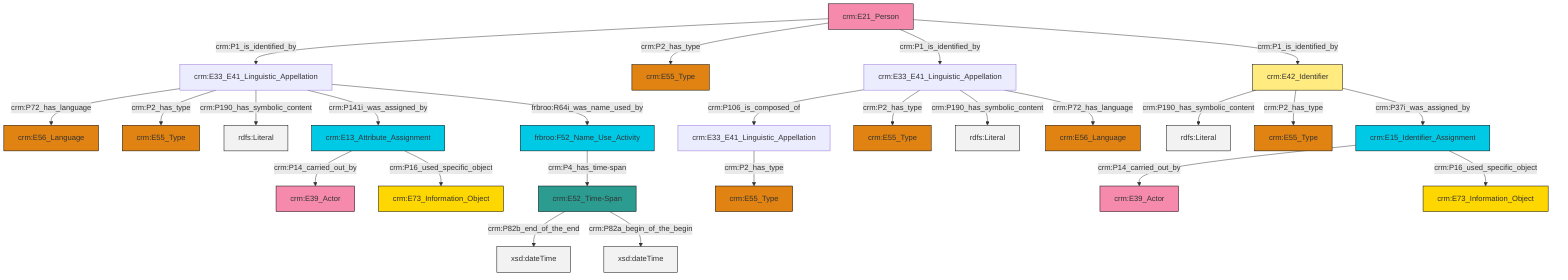 graph TD
classDef Literal fill:#f2f2f2,stroke:#000000;
classDef CRM_Entity fill:#FFFFFF,stroke:#000000;
classDef Temporal_Entity fill:#00C9E6, stroke:#000000;
classDef Type fill:#E18312, stroke:#000000;
classDef Time-Span fill:#2C9C91, stroke:#000000;
classDef Appellation fill:#FFEB7F, stroke:#000000;
classDef Place fill:#008836, stroke:#000000;
classDef Persistent_Item fill:#B266B2, stroke:#000000;
classDef Conceptual_Object fill:#FFD700, stroke:#000000;
classDef Physical_Thing fill:#D2B48C, stroke:#000000;
classDef Actor fill:#f58aad, stroke:#000000;
classDef PC_Classes fill:#4ce600, stroke:#000000;
classDef Multi fill:#cccccc,stroke:#000000;

6["crm:E33_E41_Linguistic_Appellation"]:::Default -->|crm:P72_has_language| 7["crm:E56_Language"]:::Type
9["crm:E33_E41_Linguistic_Appellation"]:::Default -->|crm:P106_is_composed_of| 0["crm:E33_E41_Linguistic_Appellation"]:::Default
6["crm:E33_E41_Linguistic_Appellation"]:::Default -->|crm:P2_has_type| 14["crm:E55_Type"]:::Type
15["crm:E13_Attribute_Assignment"]:::Temporal_Entity -->|crm:P14_carried_out_by| 16["crm:E39_Actor"]:::Actor
19["crm:E42_Identifier"]:::Appellation -->|crm:P190_has_symbolic_content| 20[rdfs:Literal]:::Literal
0["crm:E33_E41_Linguistic_Appellation"]:::Default -->|crm:P2_has_type| 21["crm:E55_Type"]:::Type
17["crm:E15_Identifier_Assignment"]:::Temporal_Entity -->|crm:P14_carried_out_by| 22["crm:E39_Actor"]:::Actor
10["crm:E21_Person"]:::Actor -->|crm:P1_is_identified_by| 6["crm:E33_E41_Linguistic_Appellation"]:::Default
9["crm:E33_E41_Linguistic_Appellation"]:::Default -->|crm:P2_has_type| 23["crm:E55_Type"]:::Type
10["crm:E21_Person"]:::Actor -->|crm:P2_has_type| 25["crm:E55_Type"]:::Type
17["crm:E15_Identifier_Assignment"]:::Temporal_Entity -->|crm:P16_used_specific_object| 2["crm:E73_Information_Object"]:::Conceptual_Object
9["crm:E33_E41_Linguistic_Appellation"]:::Default -->|crm:P190_has_symbolic_content| 27[rdfs:Literal]:::Literal
29["frbroo:F52_Name_Use_Activity"]:::Temporal_Entity -->|crm:P4_has_time-span| 4["crm:E52_Time-Span"]:::Time-Span
9["crm:E33_E41_Linguistic_Appellation"]:::Default -->|crm:P72_has_language| 30["crm:E56_Language"]:::Type
15["crm:E13_Attribute_Assignment"]:::Temporal_Entity -->|crm:P16_used_specific_object| 12["crm:E73_Information_Object"]:::Conceptual_Object
6["crm:E33_E41_Linguistic_Appellation"]:::Default -->|crm:P190_has_symbolic_content| 31[rdfs:Literal]:::Literal
19["crm:E42_Identifier"]:::Appellation -->|crm:P2_has_type| 32["crm:E55_Type"]:::Type
19["crm:E42_Identifier"]:::Appellation -->|crm:P37i_was_assigned_by| 17["crm:E15_Identifier_Assignment"]:::Temporal_Entity
4["crm:E52_Time-Span"]:::Time-Span -->|crm:P82b_end_of_the_end| 38[xsd:dateTime]:::Literal
6["crm:E33_E41_Linguistic_Appellation"]:::Default -->|crm:P141i_was_assigned_by| 15["crm:E13_Attribute_Assignment"]:::Temporal_Entity
10["crm:E21_Person"]:::Actor -->|crm:P1_is_identified_by| 9["crm:E33_E41_Linguistic_Appellation"]:::Default
6["crm:E33_E41_Linguistic_Appellation"]:::Default -->|frbroo:R64i_was_name_used_by| 29["frbroo:F52_Name_Use_Activity"]:::Temporal_Entity
4["crm:E52_Time-Span"]:::Time-Span -->|crm:P82a_begin_of_the_begin| 43[xsd:dateTime]:::Literal
10["crm:E21_Person"]:::Actor -->|crm:P1_is_identified_by| 19["crm:E42_Identifier"]:::Appellation